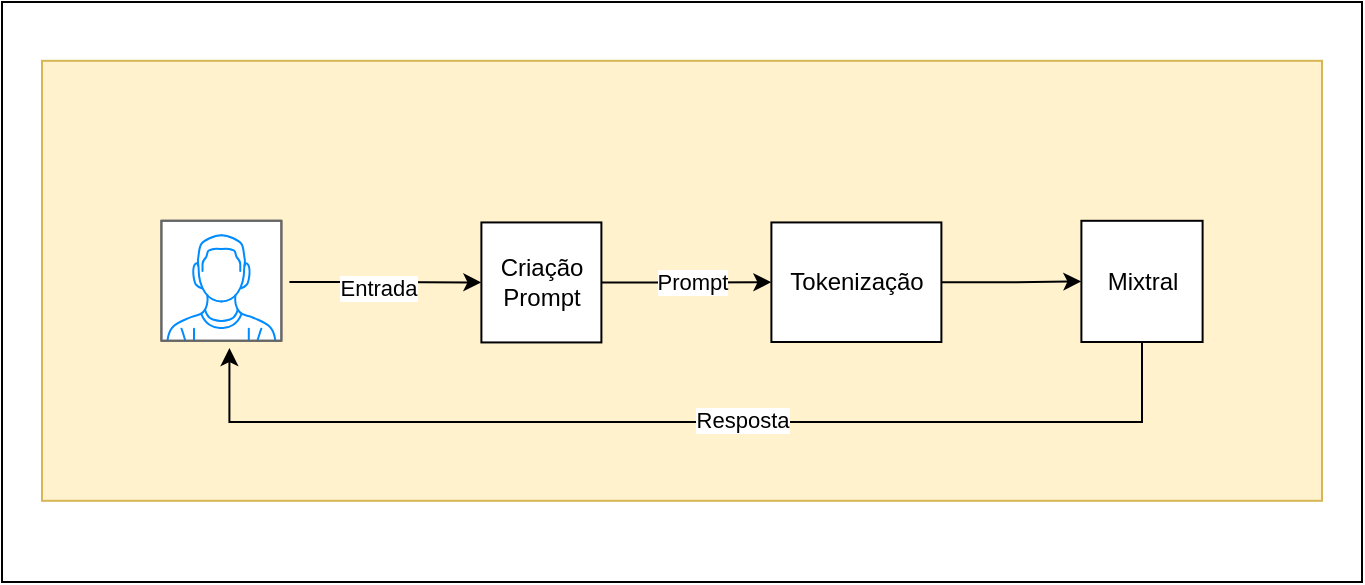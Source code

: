<mxfile version="22.1.21" type="github">
  <diagram name="Page-1" id="cbfYAY60fixITE7dsXg9">
    <mxGraphModel dx="2074" dy="746" grid="1" gridSize="10" guides="1" tooltips="1" connect="1" arrows="1" fold="1" page="1" pageScale="1" pageWidth="850" pageHeight="1100" math="0" shadow="0">
      <root>
        <mxCell id="0" />
        <mxCell id="1" parent="0" />
        <mxCell id="pDZOc1n1mTEqMUDRNDb4-27" value="" style="rounded=0;whiteSpace=wrap;html=1;fillColor=none;" vertex="1" parent="1">
          <mxGeometry x="70" y="80" width="680" height="290" as="geometry" />
        </mxCell>
        <mxCell id="pDZOc1n1mTEqMUDRNDb4-28" value="" style="group;fillColor=#fff2cc;strokeColor=#d6b656;verticalAlign=bottom;align=right;container=0;" vertex="1" connectable="0" parent="1">
          <mxGeometry x="90" y="109.4" width="640" height="220" as="geometry" />
        </mxCell>
        <mxCell id="pDZOc1n1mTEqMUDRNDb4-33" value="Criação Prompt" style="whiteSpace=wrap;html=1;aspect=fixed;" vertex="1" parent="1">
          <mxGeometry x="309.7" y="190.22" width="60" height="60" as="geometry" />
        </mxCell>
        <mxCell id="pDZOc1n1mTEqMUDRNDb4-34" style="edgeStyle=orthogonalEdgeStyle;rounded=0;orthogonalLoop=1;jettySize=auto;html=1;entryX=0;entryY=0.5;entryDx=0;entryDy=0;exitX=1.067;exitY=0.51;exitDx=0;exitDy=0;exitPerimeter=0;" edge="1" parent="1" source="pDZOc1n1mTEqMUDRNDb4-36" target="pDZOc1n1mTEqMUDRNDb4-33">
          <mxGeometry relative="1" as="geometry" />
        </mxCell>
        <mxCell id="pDZOc1n1mTEqMUDRNDb4-35" value="Entrada" style="edgeLabel;html=1;align=center;verticalAlign=middle;resizable=0;points=[];" vertex="1" connectable="0" parent="pDZOc1n1mTEqMUDRNDb4-34">
          <mxGeometry x="-0.086" y="-3" relative="1" as="geometry">
            <mxPoint as="offset" />
          </mxGeometry>
        </mxCell>
        <mxCell id="pDZOc1n1mTEqMUDRNDb4-36" value="" style="verticalLabelPosition=bottom;shadow=0;dashed=0;align=center;html=1;verticalAlign=top;strokeWidth=1;shape=mxgraph.mockup.containers.userMale;strokeColor=none;strokeColor2=#008cff;fontFamily=Helvetica;fontSize=11;fontColor=default;" vertex="1" parent="1">
          <mxGeometry x="149.7" y="189.4" width="60" height="60" as="geometry" />
        </mxCell>
        <mxCell id="pDZOc1n1mTEqMUDRNDb4-40" value="" style="shape=image;verticalLabelPosition=bottom;labelBackgroundColor=default;verticalAlign=top;aspect=fixed;imageAspect=0;image=https://miro.medium.com/v2/resize:fit:512/1*dWlg8C46t_ZJ9P8rc-RyWg.png;" vertex="1" parent="1">
          <mxGeometry x="90" y="100" width="60" height="60" as="geometry" />
        </mxCell>
        <mxCell id="pDZOc1n1mTEqMUDRNDb4-41" style="edgeStyle=orthogonalEdgeStyle;rounded=0;orthogonalLoop=1;jettySize=auto;html=1;entryX=0;entryY=0.5;entryDx=0;entryDy=0;" edge="1" parent="1" source="pDZOc1n1mTEqMUDRNDb4-33" target="pDZOc1n1mTEqMUDRNDb4-49">
          <mxGeometry relative="1" as="geometry">
            <mxPoint x="339.7" y="240" as="targetPoint" />
          </mxGeometry>
        </mxCell>
        <mxCell id="pDZOc1n1mTEqMUDRNDb4-42" value="Prompt" style="edgeLabel;html=1;align=center;verticalAlign=middle;resizable=0;points=[];" vertex="1" connectable="0" parent="pDZOc1n1mTEqMUDRNDb4-41">
          <mxGeometry x="0.067" relative="1" as="geometry">
            <mxPoint as="offset" />
          </mxGeometry>
        </mxCell>
        <mxCell id="pDZOc1n1mTEqMUDRNDb4-47" value="Mixtral" style="whiteSpace=wrap;html=1;aspect=fixed;" vertex="1" parent="1">
          <mxGeometry x="609.7" y="189.4" width="60.6" height="60.6" as="geometry" />
        </mxCell>
        <mxCell id="pDZOc1n1mTEqMUDRNDb4-48" value="" style="edgeStyle=orthogonalEdgeStyle;rounded=0;orthogonalLoop=1;jettySize=auto;html=1;" edge="1" parent="1" source="pDZOc1n1mTEqMUDRNDb4-49" target="pDZOc1n1mTEqMUDRNDb4-47">
          <mxGeometry relative="1" as="geometry" />
        </mxCell>
        <mxCell id="pDZOc1n1mTEqMUDRNDb4-49" value="Tokenização" style="rounded=0;whiteSpace=wrap;html=1;" vertex="1" parent="1">
          <mxGeometry x="454.7" y="190.22" width="85" height="59.78" as="geometry" />
        </mxCell>
        <mxCell id="pDZOc1n1mTEqMUDRNDb4-54" style="edgeStyle=orthogonalEdgeStyle;rounded=0;orthogonalLoop=1;jettySize=auto;html=1;entryX=0.567;entryY=1.06;entryDx=0;entryDy=0;entryPerimeter=0;" edge="1" parent="1" source="pDZOc1n1mTEqMUDRNDb4-47" target="pDZOc1n1mTEqMUDRNDb4-36">
          <mxGeometry relative="1" as="geometry">
            <Array as="points">
              <mxPoint x="639.7" y="290" />
              <mxPoint x="183.7" y="290" />
            </Array>
          </mxGeometry>
        </mxCell>
        <mxCell id="pDZOc1n1mTEqMUDRNDb4-55" value="Resposta" style="edgeLabel;html=1;align=center;verticalAlign=middle;resizable=0;points=[];" vertex="1" connectable="0" parent="pDZOc1n1mTEqMUDRNDb4-54">
          <mxGeometry x="-0.166" y="-1" relative="1" as="geometry">
            <mxPoint x="-18" as="offset" />
          </mxGeometry>
        </mxCell>
        <mxCell id="pDZOc1n1mTEqMUDRNDb4-57" value="" style="shape=image;verticalLabelPosition=bottom;labelBackgroundColor=default;verticalAlign=top;aspect=fixed;imageAspect=0;image=https://seeklogo.com/images/M/mistral-ai-icon-logo-B3319DCA6B-seeklogo.com.png;" vertex="1" parent="1">
          <mxGeometry x="670.3" y="119.4" width="44.61" height="40.6" as="geometry" />
        </mxCell>
      </root>
    </mxGraphModel>
  </diagram>
</mxfile>
